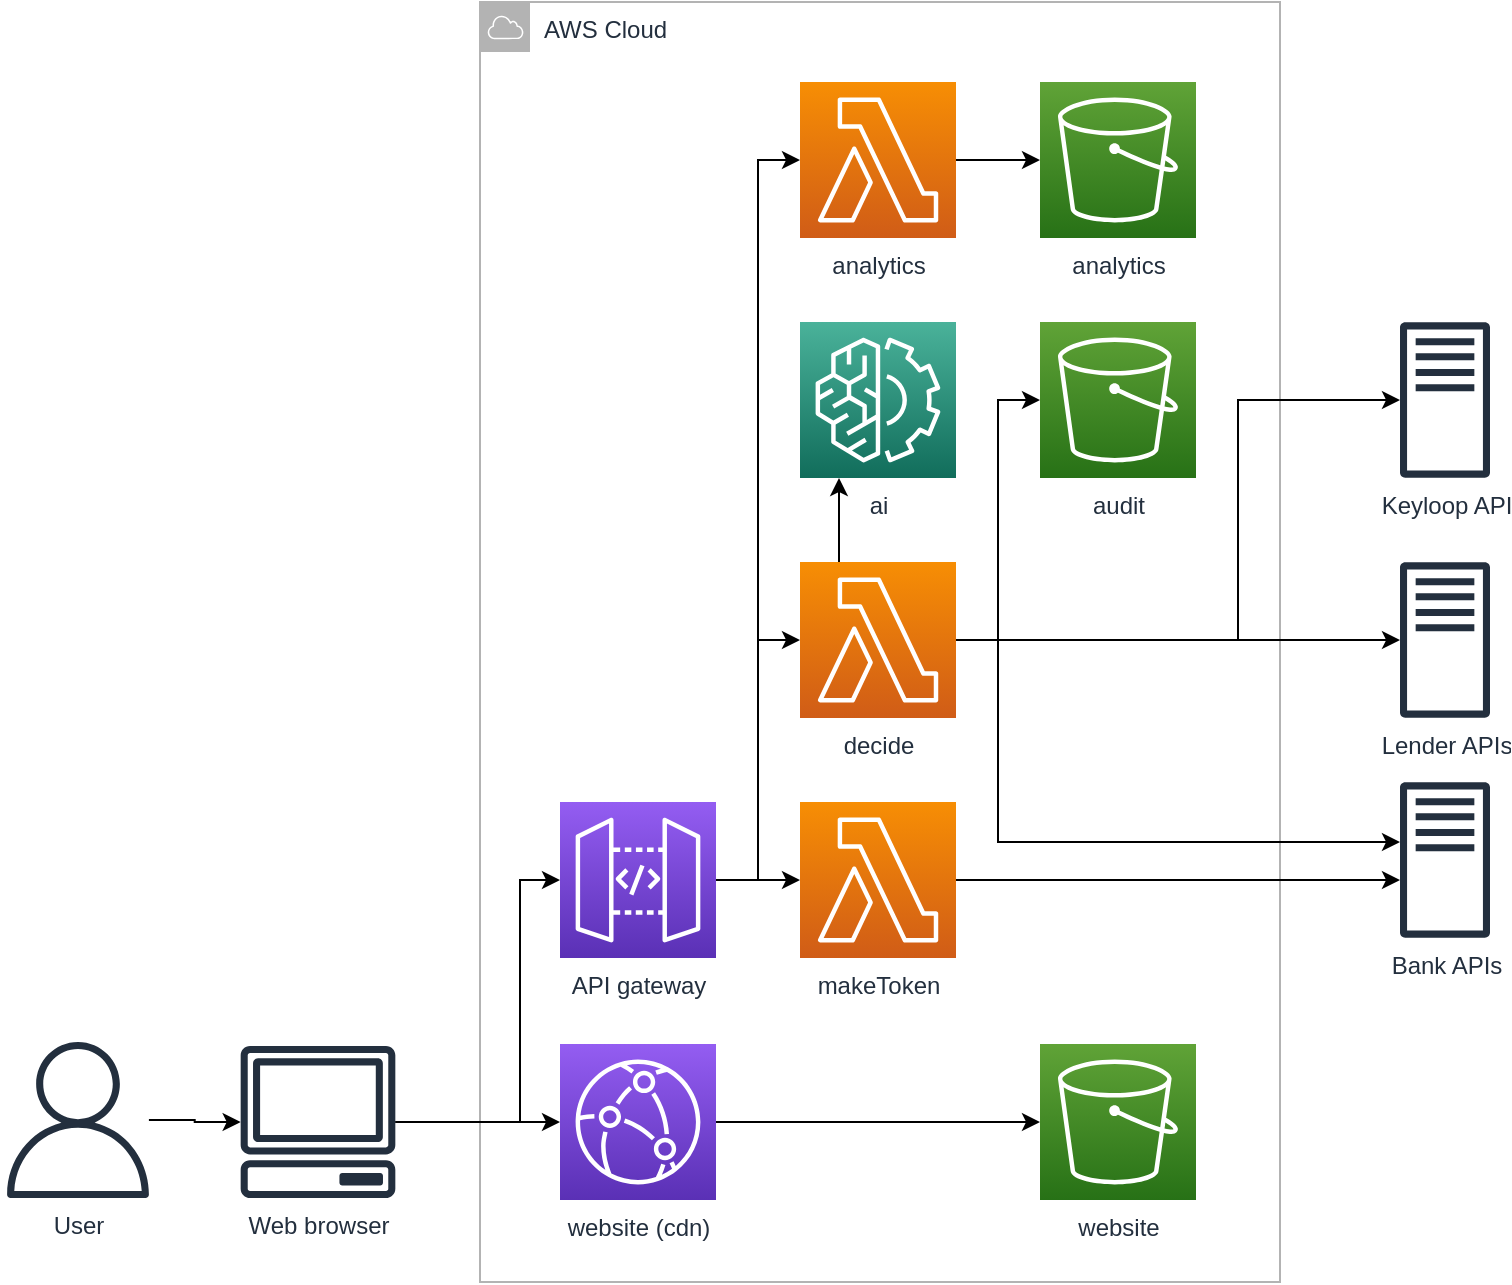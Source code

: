 <mxfile version="14.6.0" type="device"><diagram id="851jMN29ZYoANWrh8LQR" name="Page-1"><mxGraphModel dx="1422" dy="745" grid="1" gridSize="10" guides="1" tooltips="1" connect="1" arrows="1" fold="1" page="1" pageScale="1" pageWidth="827" pageHeight="1169" math="0" shadow="0"><root><mxCell id="0"/><mxCell id="1" parent="0"/><mxCell id="3wZ7O-lu7RStle60sIRR-10" value="AWS Cloud" style="points=[[0,0],[0.25,0],[0.5,0],[0.75,0],[1,0],[1,0.25],[1,0.5],[1,0.75],[1,1],[0.75,1],[0.5,1],[0.25,1],[0,1],[0,0.75],[0,0.5],[0,0.25]];outlineConnect=0;gradientColor=none;html=1;whiteSpace=wrap;fontSize=12;fontStyle=0;shape=mxgraph.aws4.group;grIcon=mxgraph.aws4.group_aws_cloud;fillColor=none;verticalAlign=top;align=left;spacingLeft=30;fontColor=#232F3E;dashed=0;strokeWidth=1;sketch=0;shadow=0;strokeColor=#B3B3B3;" vertex="1" parent="1"><mxGeometry x="281" y="320" width="400" height="640" as="geometry"/></mxCell><mxCell id="3wZ7O-lu7RStle60sIRR-28" style="edgeStyle=orthogonalEdgeStyle;rounded=0;orthogonalLoop=1;jettySize=auto;html=1;entryX=0;entryY=0.5;entryDx=0;entryDy=0;entryPerimeter=0;" edge="1" parent="1" source="3wZ7O-lu7RStle60sIRR-1" target="3wZ7O-lu7RStle60sIRR-27"><mxGeometry relative="1" as="geometry"/></mxCell><mxCell id="3wZ7O-lu7RStle60sIRR-39" style="edgeStyle=orthogonalEdgeStyle;rounded=0;orthogonalLoop=1;jettySize=auto;html=1;entryX=0.25;entryY=1;entryDx=0;entryDy=0;entryPerimeter=0;exitX=0.25;exitY=0;exitDx=0;exitDy=0;exitPerimeter=0;" edge="1" parent="1" source="3wZ7O-lu7RStle60sIRR-1" target="3wZ7O-lu7RStle60sIRR-15"><mxGeometry relative="1" as="geometry"><Array as="points"/></mxGeometry></mxCell><mxCell id="3wZ7O-lu7RStle60sIRR-44" style="edgeStyle=orthogonalEdgeStyle;rounded=0;orthogonalLoop=1;jettySize=auto;html=1;" edge="1" parent="1" source="3wZ7O-lu7RStle60sIRR-1" target="3wZ7O-lu7RStle60sIRR-41"><mxGeometry relative="1" as="geometry"><Array as="points"><mxPoint x="540" y="639"/><mxPoint x="540" y="740"/></Array></mxGeometry></mxCell><mxCell id="3wZ7O-lu7RStle60sIRR-48" style="edgeStyle=orthogonalEdgeStyle;rounded=0;orthogonalLoop=1;jettySize=auto;html=1;" edge="1" parent="1" source="3wZ7O-lu7RStle60sIRR-1" target="3wZ7O-lu7RStle60sIRR-45"><mxGeometry relative="1" as="geometry"/></mxCell><mxCell id="3wZ7O-lu7RStle60sIRR-50" style="edgeStyle=orthogonalEdgeStyle;rounded=0;orthogonalLoop=1;jettySize=auto;html=1;" edge="1" parent="1" source="3wZ7O-lu7RStle60sIRR-1" target="3wZ7O-lu7RStle60sIRR-49"><mxGeometry relative="1" as="geometry"><Array as="points"><mxPoint x="660" y="639"/><mxPoint x="660" y="519"/></Array></mxGeometry></mxCell><mxCell id="3wZ7O-lu7RStle60sIRR-1" value="decide" style="points=[[0,0,0],[0.25,0,0],[0.5,0,0],[0.75,0,0],[1,0,0],[0,1,0],[0.25,1,0],[0.5,1,0],[0.75,1,0],[1,1,0],[0,0.25,0],[0,0.5,0],[0,0.75,0],[1,0.25,0],[1,0.5,0],[1,0.75,0]];outlineConnect=0;fontColor=#232F3E;gradientColor=#F78E04;gradientDirection=north;fillColor=#D05C17;strokeColor=#ffffff;dashed=0;verticalLabelPosition=bottom;verticalAlign=top;align=center;html=1;fontSize=12;fontStyle=0;aspect=fixed;shape=mxgraph.aws4.resourceIcon;resIcon=mxgraph.aws4.lambda;" vertex="1" parent="1"><mxGeometry x="441" y="600" width="78" height="78" as="geometry"/></mxCell><mxCell id="3wZ7O-lu7RStle60sIRR-43" style="edgeStyle=orthogonalEdgeStyle;rounded=0;orthogonalLoop=1;jettySize=auto;html=1;" edge="1" parent="1" source="3wZ7O-lu7RStle60sIRR-2" target="3wZ7O-lu7RStle60sIRR-41"><mxGeometry relative="1" as="geometry"><Array as="points"><mxPoint x="690" y="759"/><mxPoint x="690" y="759"/></Array></mxGeometry></mxCell><mxCell id="3wZ7O-lu7RStle60sIRR-2" value="makeToken" style="points=[[0,0,0],[0.25,0,0],[0.5,0,0],[0.75,0,0],[1,0,0],[0,1,0],[0.25,1,0],[0.5,1,0],[0.75,1,0],[1,1,0],[0,0.25,0],[0,0.5,0],[0,0.75,0],[1,0.25,0],[1,0.5,0],[1,0.75,0]];outlineConnect=0;fontColor=#232F3E;gradientColor=#F78E04;gradientDirection=north;fillColor=#D05C17;strokeColor=#ffffff;dashed=0;verticalLabelPosition=bottom;verticalAlign=top;align=center;html=1;fontSize=12;fontStyle=0;aspect=fixed;shape=mxgraph.aws4.resourceIcon;resIcon=mxgraph.aws4.lambda;" vertex="1" parent="1"><mxGeometry x="441" y="720" width="78" height="78" as="geometry"/></mxCell><mxCell id="3wZ7O-lu7RStle60sIRR-3" value="website" style="points=[[0,0,0],[0.25,0,0],[0.5,0,0],[0.75,0,0],[1,0,0],[0,1,0],[0.25,1,0],[0.5,1,0],[0.75,1,0],[1,1,0],[0,0.25,0],[0,0.5,0],[0,0.75,0],[1,0.25,0],[1,0.5,0],[1,0.75,0]];outlineConnect=0;fontColor=#232F3E;gradientColor=#60A337;gradientDirection=north;fillColor=#277116;strokeColor=#ffffff;dashed=0;verticalLabelPosition=bottom;verticalAlign=top;align=center;html=1;fontSize=12;fontStyle=0;aspect=fixed;shape=mxgraph.aws4.resourceIcon;resIcon=mxgraph.aws4.s3;" vertex="1" parent="1"><mxGeometry x="561" y="841" width="78" height="78" as="geometry"/></mxCell><mxCell id="3wZ7O-lu7RStle60sIRR-4" value="analytics" style="points=[[0,0,0],[0.25,0,0],[0.5,0,0],[0.75,0,0],[1,0,0],[0,1,0],[0.25,1,0],[0.5,1,0],[0.75,1,0],[1,1,0],[0,0.25,0],[0,0.5,0],[0,0.75,0],[1,0.25,0],[1,0.5,0],[1,0.75,0]];outlineConnect=0;fontColor=#232F3E;gradientColor=#60A337;gradientDirection=north;fillColor=#277116;strokeColor=#ffffff;dashed=0;verticalLabelPosition=bottom;verticalAlign=top;align=center;html=1;fontSize=12;fontStyle=0;aspect=fixed;shape=mxgraph.aws4.resourceIcon;resIcon=mxgraph.aws4.s3;" vertex="1" parent="1"><mxGeometry x="561" y="360" width="78" height="78" as="geometry"/></mxCell><mxCell id="3wZ7O-lu7RStle60sIRR-20" style="edgeStyle=orthogonalEdgeStyle;rounded=0;orthogonalLoop=1;jettySize=auto;html=1;" edge="1" parent="1" source="3wZ7O-lu7RStle60sIRR-6" target="3wZ7O-lu7RStle60sIRR-3"><mxGeometry relative="1" as="geometry"/></mxCell><mxCell id="3wZ7O-lu7RStle60sIRR-6" value="website (cdn)" style="points=[[0,0,0],[0.25,0,0],[0.5,0,0],[0.75,0,0],[1,0,0],[0,1,0],[0.25,1,0],[0.5,1,0],[0.75,1,0],[1,1,0],[0,0.25,0],[0,0.5,0],[0,0.75,0],[1,0.25,0],[1,0.5,0],[1,0.75,0]];outlineConnect=0;fontColor=#232F3E;gradientColor=#945DF2;gradientDirection=north;fillColor=#5A30B5;strokeColor=#ffffff;dashed=0;verticalLabelPosition=bottom;verticalAlign=top;align=center;html=1;fontSize=12;fontStyle=0;aspect=fixed;shape=mxgraph.aws4.resourceIcon;resIcon=mxgraph.aws4.cloudfront;" vertex="1" parent="1"><mxGeometry x="321" y="841" width="78" height="78" as="geometry"/></mxCell><mxCell id="3wZ7O-lu7RStle60sIRR-13" style="edgeStyle=orthogonalEdgeStyle;rounded=0;orthogonalLoop=1;jettySize=auto;html=1;" edge="1" parent="1" source="3wZ7O-lu7RStle60sIRR-8" target="3wZ7O-lu7RStle60sIRR-12"><mxGeometry relative="1" as="geometry"/></mxCell><mxCell id="3wZ7O-lu7RStle60sIRR-8" value="User" style="outlineConnect=0;fontColor=#232F3E;gradientColor=none;fillColor=#232F3E;strokeColor=none;dashed=0;verticalLabelPosition=bottom;verticalAlign=top;align=center;html=1;fontSize=12;fontStyle=0;aspect=fixed;pointerEvents=1;shape=mxgraph.aws4.user;" vertex="1" parent="1"><mxGeometry x="41" y="840" width="78" height="78" as="geometry"/></mxCell><mxCell id="3wZ7O-lu7RStle60sIRR-14" style="edgeStyle=orthogonalEdgeStyle;rounded=0;orthogonalLoop=1;jettySize=auto;html=1;" edge="1" parent="1" source="3wZ7O-lu7RStle60sIRR-12" target="3wZ7O-lu7RStle60sIRR-6"><mxGeometry relative="1" as="geometry"/></mxCell><mxCell id="3wZ7O-lu7RStle60sIRR-33" style="edgeStyle=orthogonalEdgeStyle;rounded=0;orthogonalLoop=1;jettySize=auto;html=1;entryX=0;entryY=0.5;entryDx=0;entryDy=0;entryPerimeter=0;" edge="1" parent="1" source="3wZ7O-lu7RStle60sIRR-12" target="3wZ7O-lu7RStle60sIRR-31"><mxGeometry relative="1" as="geometry"><Array as="points"><mxPoint x="301" y="880"/><mxPoint x="301" y="759"/></Array></mxGeometry></mxCell><mxCell id="3wZ7O-lu7RStle60sIRR-12" value="Web browser" style="outlineConnect=0;fontColor=#232F3E;gradientColor=none;fillColor=#232F3E;strokeColor=none;dashed=0;verticalLabelPosition=bottom;verticalAlign=top;align=center;html=1;fontSize=12;fontStyle=0;aspect=fixed;pointerEvents=1;shape=mxgraph.aws4.client;" vertex="1" parent="1"><mxGeometry x="161" y="842" width="78" height="76" as="geometry"/></mxCell><mxCell id="3wZ7O-lu7RStle60sIRR-15" value="ai" style="points=[[0,0,0],[0.25,0,0],[0.5,0,0],[0.75,0,0],[1,0,0],[0,1,0],[0.25,1,0],[0.5,1,0],[0.75,1,0],[1,1,0],[0,0.25,0],[0,0.5,0],[0,0.75,0],[1,0.25,0],[1,0.5,0],[1,0.75,0]];outlineConnect=0;fontColor=#232F3E;gradientColor=#4AB29A;gradientDirection=north;fillColor=#116D5B;strokeColor=#ffffff;dashed=0;verticalLabelPosition=bottom;verticalAlign=top;align=center;html=1;fontSize=12;fontStyle=0;aspect=fixed;shape=mxgraph.aws4.resourceIcon;resIcon=mxgraph.aws4.machine_learning;" vertex="1" parent="1"><mxGeometry x="441" y="480" width="78" height="78" as="geometry"/></mxCell><mxCell id="3wZ7O-lu7RStle60sIRR-18" style="edgeStyle=orthogonalEdgeStyle;rounded=0;orthogonalLoop=1;jettySize=auto;html=1;" edge="1" parent="1" source="3wZ7O-lu7RStle60sIRR-16" target="3wZ7O-lu7RStle60sIRR-4"><mxGeometry relative="1" as="geometry"/></mxCell><mxCell id="3wZ7O-lu7RStle60sIRR-16" value="analytics" style="points=[[0,0,0],[0.25,0,0],[0.5,0,0],[0.75,0,0],[1,0,0],[0,1,0],[0.25,1,0],[0.5,1,0],[0.75,1,0],[1,1,0],[0,0.25,0],[0,0.5,0],[0,0.75,0],[1,0.25,0],[1,0.5,0],[1,0.75,0]];outlineConnect=0;fontColor=#232F3E;gradientColor=#F78E04;gradientDirection=north;fillColor=#D05C17;strokeColor=#ffffff;dashed=0;verticalLabelPosition=bottom;verticalAlign=top;align=center;html=1;fontSize=12;fontStyle=0;aspect=fixed;shape=mxgraph.aws4.resourceIcon;resIcon=mxgraph.aws4.lambda;" vertex="1" parent="1"><mxGeometry x="441" y="360" width="78" height="78" as="geometry"/></mxCell><mxCell id="3wZ7O-lu7RStle60sIRR-27" value="audit" style="points=[[0,0,0],[0.25,0,0],[0.5,0,0],[0.75,0,0],[1,0,0],[0,1,0],[0.25,1,0],[0.5,1,0],[0.75,1,0],[1,1,0],[0,0.25,0],[0,0.5,0],[0,0.75,0],[1,0.25,0],[1,0.5,0],[1,0.75,0]];outlineConnect=0;fontColor=#232F3E;gradientColor=#60A337;gradientDirection=north;fillColor=#277116;strokeColor=#ffffff;dashed=0;verticalLabelPosition=bottom;verticalAlign=top;align=center;html=1;fontSize=12;fontStyle=0;aspect=fixed;shape=mxgraph.aws4.resourceIcon;resIcon=mxgraph.aws4.s3;" vertex="1" parent="1"><mxGeometry x="561" y="480" width="78" height="78" as="geometry"/></mxCell><mxCell id="3wZ7O-lu7RStle60sIRR-34" style="edgeStyle=orthogonalEdgeStyle;rounded=0;orthogonalLoop=1;jettySize=auto;html=1;" edge="1" parent="1" source="3wZ7O-lu7RStle60sIRR-31" target="3wZ7O-lu7RStle60sIRR-2"><mxGeometry relative="1" as="geometry"/></mxCell><mxCell id="3wZ7O-lu7RStle60sIRR-36" style="edgeStyle=orthogonalEdgeStyle;rounded=0;orthogonalLoop=1;jettySize=auto;html=1;entryX=0;entryY=0.5;entryDx=0;entryDy=0;entryPerimeter=0;" edge="1" parent="1" source="3wZ7O-lu7RStle60sIRR-31" target="3wZ7O-lu7RStle60sIRR-1"><mxGeometry relative="1" as="geometry"/></mxCell><mxCell id="3wZ7O-lu7RStle60sIRR-38" style="edgeStyle=orthogonalEdgeStyle;rounded=0;orthogonalLoop=1;jettySize=auto;html=1;entryX=0;entryY=0.5;entryDx=0;entryDy=0;entryPerimeter=0;" edge="1" parent="1" source="3wZ7O-lu7RStle60sIRR-31" target="3wZ7O-lu7RStle60sIRR-16"><mxGeometry relative="1" as="geometry"/></mxCell><mxCell id="3wZ7O-lu7RStle60sIRR-31" value="API gateway" style="points=[[0,0,0],[0.25,0,0],[0.5,0,0],[0.75,0,0],[1,0,0],[0,1,0],[0.25,1,0],[0.5,1,0],[0.75,1,0],[1,1,0],[0,0.25,0],[0,0.5,0],[0,0.75,0],[1,0.25,0],[1,0.5,0],[1,0.75,0]];outlineConnect=0;fontColor=#232F3E;gradientColor=#945DF2;gradientDirection=north;fillColor=#5A30B5;strokeColor=#ffffff;dashed=0;verticalLabelPosition=bottom;verticalAlign=top;align=center;html=1;fontSize=12;fontStyle=0;aspect=fixed;shape=mxgraph.aws4.resourceIcon;resIcon=mxgraph.aws4.api_gateway;" vertex="1" parent="1"><mxGeometry x="321" y="720" width="78" height="78" as="geometry"/></mxCell><mxCell id="3wZ7O-lu7RStle60sIRR-41" value="Bank APIs" style="outlineConnect=0;fontColor=#232F3E;gradientColor=none;fillColor=#232F3E;strokeColor=none;dashed=0;verticalLabelPosition=bottom;verticalAlign=top;align=center;html=1;fontSize=12;fontStyle=0;aspect=fixed;pointerEvents=1;shape=mxgraph.aws4.traditional_server;" vertex="1" parent="1"><mxGeometry x="741" y="710" width="45" height="78" as="geometry"/></mxCell><mxCell id="3wZ7O-lu7RStle60sIRR-45" value="Lender APIs" style="outlineConnect=0;fontColor=#232F3E;gradientColor=none;fillColor=#232F3E;strokeColor=none;dashed=0;verticalLabelPosition=bottom;verticalAlign=top;align=center;html=1;fontSize=12;fontStyle=0;aspect=fixed;pointerEvents=1;shape=mxgraph.aws4.traditional_server;" vertex="1" parent="1"><mxGeometry x="741" y="600" width="45" height="78" as="geometry"/></mxCell><mxCell id="3wZ7O-lu7RStle60sIRR-49" value="Keyloop API" style="outlineConnect=0;fontColor=#232F3E;gradientColor=none;fillColor=#232F3E;strokeColor=none;dashed=0;verticalLabelPosition=bottom;verticalAlign=top;align=center;html=1;fontSize=12;fontStyle=0;aspect=fixed;pointerEvents=1;shape=mxgraph.aws4.traditional_server;" vertex="1" parent="1"><mxGeometry x="741" y="480" width="45" height="78" as="geometry"/></mxCell></root></mxGraphModel></diagram></mxfile>